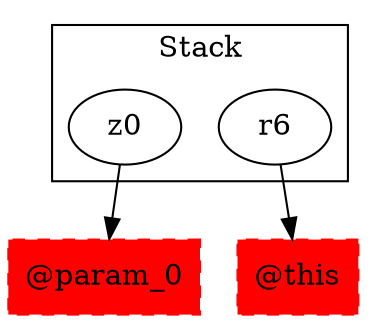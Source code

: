 digraph sample {
  rankDir="LR";
  subgraph cluster_0 {
    label="Stack"
    "z0"; "r6"; 
  }
  "z0" -> { "@param_0"[shape=box]};
  "r6" -> { "@this"[shape=box]};
  "@this"[shape=box, style="filled,dashed"];
  "@param_0"[shape=box, style="filled,dashed"];
  "@this"[color="red"];
  "@param_0"[color="red"];
}
